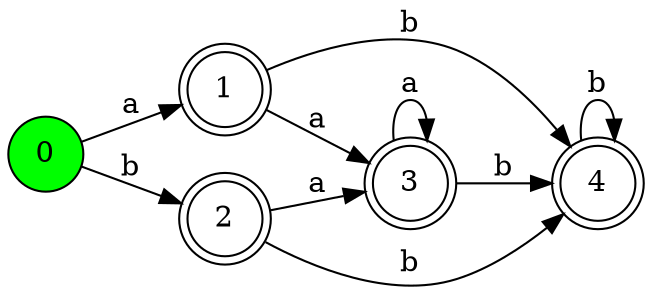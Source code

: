 digraph {
    graph [rankdir=LR];
    0 [shape=circle
      ,fillcolor=green
      ,style=filled];
    1 [shape=doublecircle
      ,fillcolor=white
      ,style=filled];
    2 [shape=doublecircle
      ,fillcolor=white
      ,style=filled];
    3 [shape=doublecircle
      ,fillcolor=white
      ,style=filled];
    4 [shape=doublecircle
      ,fillcolor=white
      ,style=filled];
    0 -> 1 [label=a];
    0 -> 2 [label=b];
    1 -> 3 [label=a];
    1 -> 4 [label=b];
    2 -> 3 [label=a];
    2 -> 4 [label=b];
    3 -> 3 [label=a];
    3 -> 4 [label=b];
    4 -> 4 [label=b];
}
